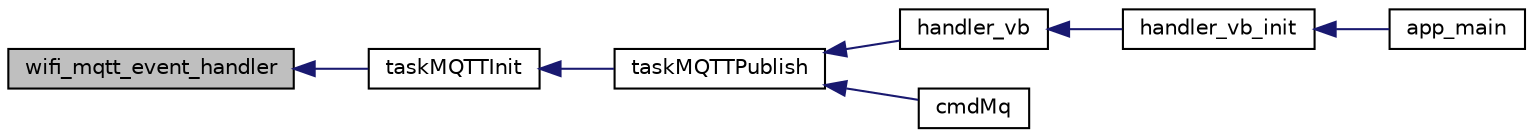 digraph "wifi_mqtt_event_handler"
{
  edge [fontname="Helvetica",fontsize="10",labelfontname="Helvetica",labelfontsize="10"];
  node [fontname="Helvetica",fontsize="10",shape=record];
  rankdir="LR";
  Node43 [label="wifi_mqtt_event_handler",height=0.2,width=0.4,color="black", fillcolor="grey75", style="filled", fontcolor="black"];
  Node43 -> Node44 [dir="back",color="midnightblue",fontsize="10",style="solid",fontname="Helvetica"];
  Node44 [label="taskMQTTInit",height=0.2,width=0.4,color="black", fillcolor="white", style="filled",URL="$task__mqtt_8h.html#ae7ad6f5bfc7cbfc9f6a223fcf697c8f6",tooltip="Init the MQTT task and the wifi. "];
  Node44 -> Node45 [dir="back",color="midnightblue",fontsize="10",style="solid",fontname="Helvetica"];
  Node45 [label="taskMQTTPublish",height=0.2,width=0.4,color="black", fillcolor="white", style="filled",URL="$task__mqtt_8h.html#a6afc039be68c1a831778fe33bd2412a9",tooltip="Publish data via MQTT. "];
  Node45 -> Node46 [dir="back",color="midnightblue",fontsize="10",style="solid",fontname="Helvetica"];
  Node46 [label="handler_vb",height=0.2,width=0.4,color="black", fillcolor="white", style="filled",URL="$handler__vb_8c.html#a60c71b4a6cc8a9a3e9e8a3c8e36cffa0",tooltip="VB event handler, triggering VB general actions. "];
  Node46 -> Node47 [dir="back",color="midnightblue",fontsize="10",style="solid",fontname="Helvetica"];
  Node47 [label="handler_vb_init",height=0.2,width=0.4,color="black", fillcolor="white", style="filled",URL="$handler__vb_8h.html#ac54a8826a70d3aaf5c284bab02b93444",tooltip="Init for the VB handler. "];
  Node47 -> Node48 [dir="back",color="midnightblue",fontsize="10",style="solid",fontname="Helvetica"];
  Node48 [label="app_main",height=0.2,width=0.4,color="black", fillcolor="white", style="filled",URL="$flipmouse__fabi__esp32__kbdmouse__main_8c.html#abce06be17fc37d675118a678a8100a36",tooltip="Main task, created by esp-idf. "];
  Node45 -> Node49 [dir="back",color="midnightblue",fontsize="10",style="solid",fontname="Helvetica"];
  Node49 [label="cmdMq",height=0.2,width=0.4,color="black", fillcolor="white", style="filled",URL="$task__commands_8c.html#a6687f2598d6dc738c90d3be28cf90184"];
}

